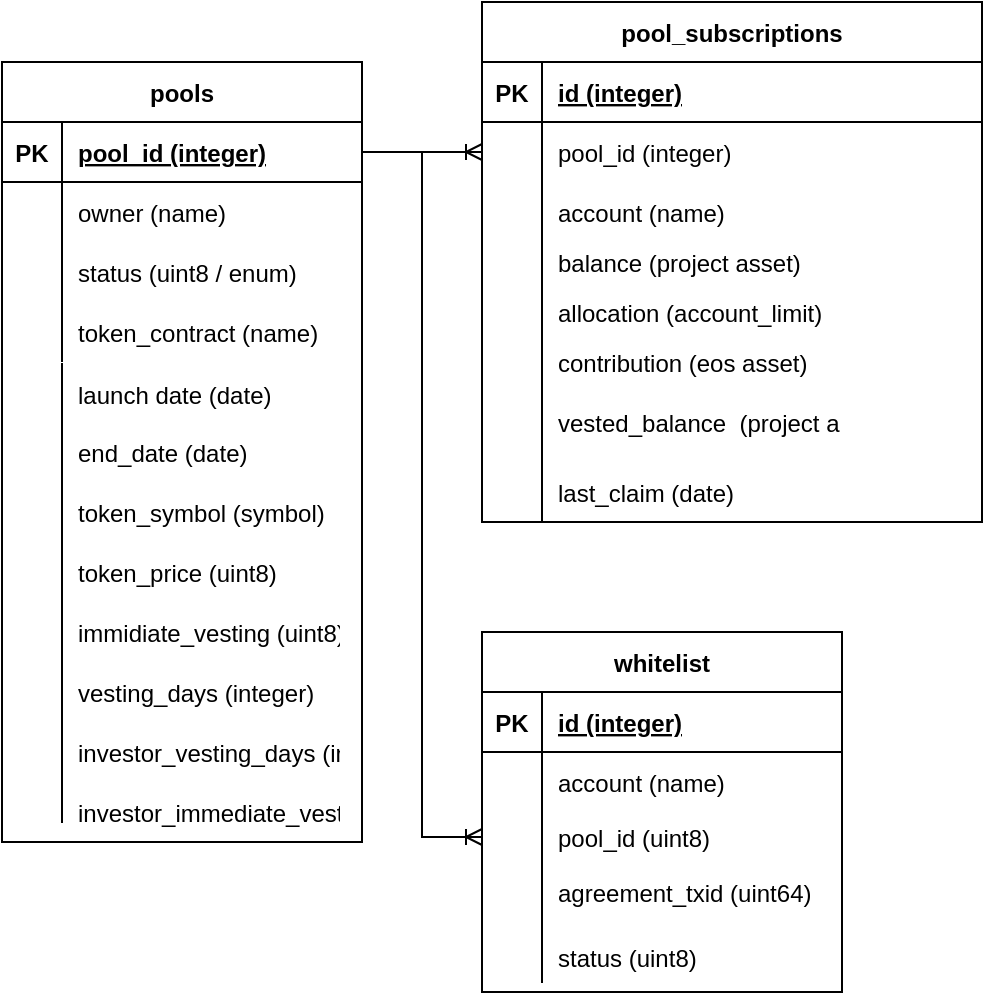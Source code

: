 <mxfile version="16.4.3" type="device" pages="2"><diagram id="nkuQzgOMeDHVqqrYCRIz" name="Data Model"><mxGraphModel dx="1298" dy="794" grid="1" gridSize="10" guides="1" tooltips="1" connect="1" arrows="1" fold="1" page="1" pageScale="1" pageWidth="850" pageHeight="1100" math="0" shadow="0"><root><mxCell id="0"/><mxCell id="1" parent="0"/><mxCell id="X1PDS-DwNVYiIVmbpTiN-1" value="pools" style="shape=table;startSize=30;container=1;collapsible=1;childLayout=tableLayout;fixedRows=1;rowLines=0;fontStyle=1;align=center;resizeLast=1;" parent="1" vertex="1"><mxGeometry x="40" y="80" width="180" height="390" as="geometry"/></mxCell><mxCell id="X1PDS-DwNVYiIVmbpTiN-2" value="" style="shape=partialRectangle;collapsible=0;dropTarget=0;pointerEvents=0;fillColor=none;top=0;left=0;bottom=1;right=0;points=[[0,0.5],[1,0.5]];portConstraint=eastwest;" parent="X1PDS-DwNVYiIVmbpTiN-1" vertex="1"><mxGeometry y="30" width="180" height="30" as="geometry"/></mxCell><mxCell id="X1PDS-DwNVYiIVmbpTiN-3" value="PK" style="shape=partialRectangle;connectable=0;fillColor=none;top=0;left=0;bottom=0;right=0;fontStyle=1;overflow=hidden;" parent="X1PDS-DwNVYiIVmbpTiN-2" vertex="1"><mxGeometry width="30" height="30" as="geometry"><mxRectangle width="30" height="30" as="alternateBounds"/></mxGeometry></mxCell><mxCell id="X1PDS-DwNVYiIVmbpTiN-4" value="pool_id (integer)" style="shape=partialRectangle;connectable=0;fillColor=none;top=0;left=0;bottom=0;right=0;align=left;spacingLeft=6;fontStyle=5;overflow=hidden;" parent="X1PDS-DwNVYiIVmbpTiN-2" vertex="1"><mxGeometry x="30" width="150" height="30" as="geometry"><mxRectangle width="150" height="30" as="alternateBounds"/></mxGeometry></mxCell><mxCell id="X1PDS-DwNVYiIVmbpTiN-5" value="" style="shape=partialRectangle;collapsible=0;dropTarget=0;pointerEvents=0;fillColor=none;top=0;left=0;bottom=0;right=0;points=[[0,0.5],[1,0.5]];portConstraint=eastwest;" parent="X1PDS-DwNVYiIVmbpTiN-1" vertex="1"><mxGeometry y="60" width="180" height="30" as="geometry"/></mxCell><mxCell id="X1PDS-DwNVYiIVmbpTiN-6" value="" style="shape=partialRectangle;connectable=0;fillColor=none;top=0;left=0;bottom=0;right=0;editable=1;overflow=hidden;" parent="X1PDS-DwNVYiIVmbpTiN-5" vertex="1"><mxGeometry width="30" height="30" as="geometry"><mxRectangle width="30" height="30" as="alternateBounds"/></mxGeometry></mxCell><mxCell id="X1PDS-DwNVYiIVmbpTiN-7" value="owner (name)" style="shape=partialRectangle;connectable=0;fillColor=none;top=0;left=0;bottom=0;right=0;align=left;spacingLeft=6;overflow=hidden;" parent="X1PDS-DwNVYiIVmbpTiN-5" vertex="1"><mxGeometry x="30" width="150" height="30" as="geometry"><mxRectangle width="150" height="30" as="alternateBounds"/></mxGeometry></mxCell><mxCell id="X1PDS-DwNVYiIVmbpTiN-11" value="" style="shape=partialRectangle;collapsible=0;dropTarget=0;pointerEvents=0;fillColor=none;top=0;left=0;bottom=0;right=0;points=[[0,0.5],[1,0.5]];portConstraint=eastwest;" parent="X1PDS-DwNVYiIVmbpTiN-1" vertex="1"><mxGeometry y="90" width="180" height="30" as="geometry"/></mxCell><mxCell id="X1PDS-DwNVYiIVmbpTiN-12" value="" style="shape=partialRectangle;connectable=0;fillColor=none;top=0;left=0;bottom=0;right=0;editable=1;overflow=hidden;" parent="X1PDS-DwNVYiIVmbpTiN-11" vertex="1"><mxGeometry width="30" height="30" as="geometry"><mxRectangle width="30" height="30" as="alternateBounds"/></mxGeometry></mxCell><mxCell id="X1PDS-DwNVYiIVmbpTiN-13" value="status (uint8 / enum)" style="shape=partialRectangle;connectable=0;fillColor=none;top=0;left=0;bottom=0;right=0;align=left;spacingLeft=6;overflow=hidden;" parent="X1PDS-DwNVYiIVmbpTiN-11" vertex="1"><mxGeometry x="30" width="150" height="30" as="geometry"><mxRectangle width="150" height="30" as="alternateBounds"/></mxGeometry></mxCell><mxCell id="X1PDS-DwNVYiIVmbpTiN-8" value="" style="shape=partialRectangle;collapsible=0;dropTarget=0;pointerEvents=0;fillColor=none;top=0;left=0;bottom=0;right=0;points=[[0,0.5],[1,0.5]];portConstraint=eastwest;" parent="X1PDS-DwNVYiIVmbpTiN-1" vertex="1"><mxGeometry y="120" width="180" height="30" as="geometry"/></mxCell><mxCell id="X1PDS-DwNVYiIVmbpTiN-9" value="" style="shape=partialRectangle;connectable=0;fillColor=none;top=0;left=0;bottom=0;right=0;editable=1;overflow=hidden;" parent="X1PDS-DwNVYiIVmbpTiN-8" vertex="1"><mxGeometry width="30" height="30" as="geometry"><mxRectangle width="30" height="30" as="alternateBounds"/></mxGeometry></mxCell><mxCell id="X1PDS-DwNVYiIVmbpTiN-10" value="token_contract (name)" style="shape=partialRectangle;connectable=0;fillColor=none;top=0;left=0;bottom=0;right=0;align=left;spacingLeft=6;overflow=hidden;" parent="X1PDS-DwNVYiIVmbpTiN-8" vertex="1"><mxGeometry x="30" width="150" height="30" as="geometry"><mxRectangle width="150" height="30" as="alternateBounds"/></mxGeometry></mxCell><mxCell id="X1PDS-DwNVYiIVmbpTiN-14" value="pool_subscriptions" style="shape=table;startSize=30;container=1;collapsible=1;childLayout=tableLayout;fixedRows=1;rowLines=0;fontStyle=1;align=center;resizeLast=1;" parent="1" vertex="1"><mxGeometry x="280" y="50" width="250" height="260" as="geometry"/></mxCell><mxCell id="X1PDS-DwNVYiIVmbpTiN-15" value="" style="shape=partialRectangle;collapsible=0;dropTarget=0;pointerEvents=0;fillColor=none;top=0;left=0;bottom=1;right=0;points=[[0,0.5],[1,0.5]];portConstraint=eastwest;" parent="X1PDS-DwNVYiIVmbpTiN-14" vertex="1"><mxGeometry y="30" width="250" height="30" as="geometry"/></mxCell><mxCell id="X1PDS-DwNVYiIVmbpTiN-16" value="PK" style="shape=partialRectangle;connectable=0;fillColor=none;top=0;left=0;bottom=0;right=0;fontStyle=1;overflow=hidden;" parent="X1PDS-DwNVYiIVmbpTiN-15" vertex="1"><mxGeometry width="30" height="30" as="geometry"><mxRectangle width="30" height="30" as="alternateBounds"/></mxGeometry></mxCell><mxCell id="X1PDS-DwNVYiIVmbpTiN-17" value="id (integer)" style="shape=partialRectangle;connectable=0;fillColor=none;top=0;left=0;bottom=0;right=0;align=left;spacingLeft=6;fontStyle=5;overflow=hidden;" parent="X1PDS-DwNVYiIVmbpTiN-15" vertex="1"><mxGeometry x="30" width="220" height="30" as="geometry"><mxRectangle width="220" height="30" as="alternateBounds"/></mxGeometry></mxCell><mxCell id="X1PDS-DwNVYiIVmbpTiN-18" value="" style="shape=partialRectangle;collapsible=0;dropTarget=0;pointerEvents=0;fillColor=none;top=0;left=0;bottom=0;right=0;points=[[0,0.5],[1,0.5]];portConstraint=eastwest;" parent="X1PDS-DwNVYiIVmbpTiN-14" vertex="1"><mxGeometry y="60" width="250" height="30" as="geometry"/></mxCell><mxCell id="X1PDS-DwNVYiIVmbpTiN-19" value="" style="shape=partialRectangle;connectable=0;fillColor=none;top=0;left=0;bottom=0;right=0;editable=1;overflow=hidden;" parent="X1PDS-DwNVYiIVmbpTiN-18" vertex="1"><mxGeometry width="30" height="30" as="geometry"><mxRectangle width="30" height="30" as="alternateBounds"/></mxGeometry></mxCell><mxCell id="X1PDS-DwNVYiIVmbpTiN-20" value="pool_id (integer)" style="shape=partialRectangle;connectable=0;fillColor=none;top=0;left=0;bottom=0;right=0;align=left;spacingLeft=6;overflow=hidden;" parent="X1PDS-DwNVYiIVmbpTiN-18" vertex="1"><mxGeometry x="30" width="220" height="30" as="geometry"><mxRectangle width="220" height="30" as="alternateBounds"/></mxGeometry></mxCell><mxCell id="X1PDS-DwNVYiIVmbpTiN-21" value="" style="shape=partialRectangle;collapsible=0;dropTarget=0;pointerEvents=0;fillColor=none;top=0;left=0;bottom=0;right=0;points=[[0,0.5],[1,0.5]];portConstraint=eastwest;" parent="X1PDS-DwNVYiIVmbpTiN-14" vertex="1"><mxGeometry y="90" width="250" height="30" as="geometry"/></mxCell><mxCell id="X1PDS-DwNVYiIVmbpTiN-22" value="" style="shape=partialRectangle;connectable=0;fillColor=none;top=0;left=0;bottom=0;right=0;editable=1;overflow=hidden;" parent="X1PDS-DwNVYiIVmbpTiN-21" vertex="1"><mxGeometry width="30" height="30" as="geometry"><mxRectangle width="30" height="30" as="alternateBounds"/></mxGeometry></mxCell><mxCell id="X1PDS-DwNVYiIVmbpTiN-23" value="account (name)" style="shape=partialRectangle;connectable=0;fillColor=none;top=0;left=0;bottom=0;right=0;align=left;spacingLeft=6;overflow=hidden;" parent="X1PDS-DwNVYiIVmbpTiN-21" vertex="1"><mxGeometry x="30" width="220" height="30" as="geometry"><mxRectangle width="220" height="30" as="alternateBounds"/></mxGeometry></mxCell><mxCell id="X1PDS-DwNVYiIVmbpTiN-24" value="" style="shape=partialRectangle;collapsible=0;dropTarget=0;pointerEvents=0;fillColor=none;top=0;left=0;bottom=0;right=0;points=[[0,0.5],[1,0.5]];portConstraint=eastwest;" parent="X1PDS-DwNVYiIVmbpTiN-14" vertex="1"><mxGeometry y="120" width="250" height="30" as="geometry"/></mxCell><mxCell id="X1PDS-DwNVYiIVmbpTiN-25" value="" style="shape=partialRectangle;connectable=0;fillColor=none;top=0;left=0;bottom=0;right=0;editable=1;overflow=hidden;" parent="X1PDS-DwNVYiIVmbpTiN-24" vertex="1"><mxGeometry width="30" height="30" as="geometry"><mxRectangle width="30" height="30" as="alternateBounds"/></mxGeometry></mxCell><mxCell id="X1PDS-DwNVYiIVmbpTiN-26" value="" style="shape=partialRectangle;connectable=0;fillColor=none;top=0;left=0;bottom=0;right=0;align=left;spacingLeft=6;overflow=hidden;" parent="X1PDS-DwNVYiIVmbpTiN-24" vertex="1"><mxGeometry x="30" width="220" height="30" as="geometry"><mxRectangle width="220" height="30" as="alternateBounds"/></mxGeometry></mxCell><mxCell id="X1PDS-DwNVYiIVmbpTiN-27" value="whitelist" style="shape=table;startSize=30;container=1;collapsible=1;childLayout=tableLayout;fixedRows=1;rowLines=0;fontStyle=1;align=center;resizeLast=1;" parent="1" vertex="1"><mxGeometry x="280" y="365" width="180" height="180" as="geometry"/></mxCell><mxCell id="X1PDS-DwNVYiIVmbpTiN-28" value="" style="shape=partialRectangle;collapsible=0;dropTarget=0;pointerEvents=0;fillColor=none;top=0;left=0;bottom=1;right=0;points=[[0,0.5],[1,0.5]];portConstraint=eastwest;" parent="X1PDS-DwNVYiIVmbpTiN-27" vertex="1"><mxGeometry y="30" width="180" height="30" as="geometry"/></mxCell><mxCell id="X1PDS-DwNVYiIVmbpTiN-29" value="PK" style="shape=partialRectangle;connectable=0;fillColor=none;top=0;left=0;bottom=0;right=0;fontStyle=1;overflow=hidden;" parent="X1PDS-DwNVYiIVmbpTiN-28" vertex="1"><mxGeometry width="30" height="30" as="geometry"><mxRectangle width="30" height="30" as="alternateBounds"/></mxGeometry></mxCell><mxCell id="X1PDS-DwNVYiIVmbpTiN-30" value="id (integer)" style="shape=partialRectangle;connectable=0;fillColor=none;top=0;left=0;bottom=0;right=0;align=left;spacingLeft=6;fontStyle=5;overflow=hidden;" parent="X1PDS-DwNVYiIVmbpTiN-28" vertex="1"><mxGeometry x="30" width="150" height="30" as="geometry"><mxRectangle width="150" height="30" as="alternateBounds"/></mxGeometry></mxCell><mxCell id="X1PDS-DwNVYiIVmbpTiN-34" value="" style="shape=partialRectangle;collapsible=0;dropTarget=0;pointerEvents=0;fillColor=none;top=0;left=0;bottom=0;right=0;points=[[0,0.5],[1,0.5]];portConstraint=eastwest;" parent="X1PDS-DwNVYiIVmbpTiN-27" vertex="1"><mxGeometry y="60" width="180" height="30" as="geometry"/></mxCell><mxCell id="X1PDS-DwNVYiIVmbpTiN-35" value="" style="shape=partialRectangle;connectable=0;fillColor=none;top=0;left=0;bottom=0;right=0;editable=1;overflow=hidden;" parent="X1PDS-DwNVYiIVmbpTiN-34" vertex="1"><mxGeometry width="30" height="30" as="geometry"><mxRectangle width="30" height="30" as="alternateBounds"/></mxGeometry></mxCell><mxCell id="X1PDS-DwNVYiIVmbpTiN-36" value="account (name)" style="shape=partialRectangle;connectable=0;fillColor=none;top=0;left=0;bottom=0;right=0;align=left;spacingLeft=6;overflow=hidden;" parent="X1PDS-DwNVYiIVmbpTiN-34" vertex="1"><mxGeometry x="30" width="150" height="30" as="geometry"><mxRectangle width="150" height="30" as="alternateBounds"/></mxGeometry></mxCell><mxCell id="X1PDS-DwNVYiIVmbpTiN-37" value="" style="shape=partialRectangle;collapsible=0;dropTarget=0;pointerEvents=0;fillColor=none;top=0;left=0;bottom=0;right=0;points=[[0,0.5],[1,0.5]];portConstraint=eastwest;" parent="X1PDS-DwNVYiIVmbpTiN-27" vertex="1"><mxGeometry y="90" width="180" height="25" as="geometry"/></mxCell><mxCell id="X1PDS-DwNVYiIVmbpTiN-38" value="" style="shape=partialRectangle;connectable=0;fillColor=none;top=0;left=0;bottom=0;right=0;editable=1;overflow=hidden;" parent="X1PDS-DwNVYiIVmbpTiN-37" vertex="1"><mxGeometry width="30" height="25" as="geometry"><mxRectangle width="30" height="25" as="alternateBounds"/></mxGeometry></mxCell><mxCell id="X1PDS-DwNVYiIVmbpTiN-39" value="pool_id (uint8)" style="shape=partialRectangle;connectable=0;fillColor=none;top=0;left=0;bottom=0;right=0;align=left;spacingLeft=6;overflow=hidden;" parent="X1PDS-DwNVYiIVmbpTiN-37" vertex="1"><mxGeometry x="30" width="150" height="25" as="geometry"><mxRectangle width="150" height="25" as="alternateBounds"/></mxGeometry></mxCell><mxCell id="X1PDS-DwNVYiIVmbpTiN-53" value="" style="shape=partialRectangle;collapsible=0;dropTarget=0;pointerEvents=0;fillColor=none;top=0;left=0;bottom=0;right=0;points=[[0,0.5],[1,0.5]];portConstraint=eastwest;" parent="1" vertex="1"><mxGeometry x="280" y="160" width="180" height="40" as="geometry"/></mxCell><mxCell id="X1PDS-DwNVYiIVmbpTiN-54" value="" style="shape=partialRectangle;connectable=0;fillColor=none;top=0;left=0;bottom=0;right=0;editable=1;overflow=hidden;" parent="X1PDS-DwNVYiIVmbpTiN-53" vertex="1"><mxGeometry width="30" height="40" as="geometry"><mxRectangle width="30" height="30" as="alternateBounds"/></mxGeometry></mxCell><mxCell id="X1PDS-DwNVYiIVmbpTiN-55" value="balance (project asset)" style="shape=partialRectangle;connectable=0;fillColor=none;top=0;left=0;bottom=0;right=0;align=left;spacingLeft=6;overflow=hidden;" parent="X1PDS-DwNVYiIVmbpTiN-53" vertex="1"><mxGeometry x="30" width="150" height="40" as="geometry"><mxRectangle width="150" height="30" as="alternateBounds"/></mxGeometry></mxCell><mxCell id="X1PDS-DwNVYiIVmbpTiN-56" value="end_date (date)" style="shape=partialRectangle;connectable=0;fillColor=none;top=0;left=0;bottom=0;right=0;align=left;spacingLeft=6;overflow=hidden;" parent="1" vertex="1"><mxGeometry x="70" y="260" width="140" height="30" as="geometry"><mxRectangle width="150" height="30" as="alternateBounds"/></mxGeometry></mxCell><mxCell id="X1PDS-DwNVYiIVmbpTiN-74" value="vesting_days (integer)" style="shape=partialRectangle;connectable=0;fillColor=none;top=0;left=0;bottom=0;right=0;align=left;spacingLeft=6;overflow=hidden;" parent="1" vertex="1"><mxGeometry x="70" y="380" width="140" height="30" as="geometry"><mxRectangle width="150" height="30" as="alternateBounds"/></mxGeometry></mxCell><mxCell id="X1PDS-DwNVYiIVmbpTiN-75" value="" style="shape=partialRectangle;connectable=0;fillColor=none;top=0;left=0;bottom=0;right=0;align=left;spacingLeft=6;overflow=hidden;" parent="1" vertex="1"><mxGeometry x="320" y="385" width="150" height="20" as="geometry"><mxRectangle width="150" height="30" as="alternateBounds"/></mxGeometry></mxCell><mxCell id="C9vDdDBXDFPWbY7NzND5-1" value="launch date (date)" style="shape=partialRectangle;connectable=0;fillColor=none;top=0;left=0;bottom=0;right=0;align=left;spacingLeft=6;overflow=hidden;" parent="1" vertex="1"><mxGeometry x="70" y="231" width="140" height="30" as="geometry"><mxRectangle width="150" height="30" as="alternateBounds"/></mxGeometry></mxCell><mxCell id="C9vDdDBXDFPWbY7NzND5-3" value="immidiate_vesting (uint8)" style="shape=partialRectangle;connectable=0;fillColor=none;top=0;left=0;bottom=0;right=0;align=left;spacingLeft=6;overflow=hidden;" parent="1" vertex="1"><mxGeometry x="70" y="350" width="140" height="30" as="geometry"><mxRectangle width="150" height="30" as="alternateBounds"/></mxGeometry></mxCell><mxCell id="g_vd6MUNKPUJskiTMp9r-1" value="token_symbol (symbol)" style="shape=partialRectangle;connectable=0;fillColor=none;top=0;left=0;bottom=0;right=0;align=left;spacingLeft=6;overflow=hidden;" parent="1" vertex="1"><mxGeometry x="70" y="290" width="150" height="30" as="geometry"><mxRectangle width="150" height="30" as="alternateBounds"/></mxGeometry></mxCell><mxCell id="g_vd6MUNKPUJskiTMp9r-13" value="" style="shape=partialRectangle;connectable=0;top=0;left=0;bottom=0;right=1;editable=1;overflow=hidden;fillColor=none;fontColor=#333333;strokeColor=#000000;" parent="1" vertex="1"><mxGeometry x="40" y="231" width="30" height="29" as="geometry"><mxRectangle width="30" height="30" as="alternateBounds"/></mxGeometry></mxCell><mxCell id="g_vd6MUNKPUJskiTMp9r-40" value="" style="shape=partialRectangle;connectable=0;top=0;left=0;bottom=0;right=1;editable=1;overflow=hidden;fillColor=none;fontColor=#333333;strokeColor=#000000;" parent="1" vertex="1"><mxGeometry x="40" y="260" width="30" height="30" as="geometry"><mxRectangle width="30" height="30" as="alternateBounds"/></mxGeometry></mxCell><mxCell id="g_vd6MUNKPUJskiTMp9r-41" value="" style="shape=partialRectangle;connectable=0;top=0;left=0;bottom=0;right=1;editable=1;overflow=hidden;fillColor=none;fontColor=#333333;strokeColor=#000000;" parent="1" vertex="1"><mxGeometry x="40" y="290" width="30" height="30" as="geometry"><mxRectangle width="30" height="30" as="alternateBounds"/></mxGeometry></mxCell><mxCell id="g_vd6MUNKPUJskiTMp9r-42" value="" style="shape=partialRectangle;connectable=0;top=0;left=0;bottom=0;right=1;editable=1;overflow=hidden;fillColor=none;fontColor=#333333;strokeColor=#000000;" parent="1" vertex="1"><mxGeometry x="40" y="320" width="30" height="30" as="geometry"><mxRectangle width="30" height="30" as="alternateBounds"/></mxGeometry></mxCell><mxCell id="g_vd6MUNKPUJskiTMp9r-43" value="" style="shape=partialRectangle;connectable=0;top=0;left=0;bottom=0;right=1;editable=1;overflow=hidden;fillColor=none;fontColor=#333333;strokeColor=#000000;" parent="1" vertex="1"><mxGeometry x="40" y="350" width="30" height="30" as="geometry"><mxRectangle width="30" height="30" as="alternateBounds"/></mxGeometry></mxCell><mxCell id="g_vd6MUNKPUJskiTMp9r-44" value="" style="shape=partialRectangle;connectable=0;top=0;left=0;bottom=0;right=1;editable=1;overflow=hidden;fillColor=none;fontColor=#333333;strokeColor=#000000;" parent="1" vertex="1"><mxGeometry x="40" y="380" width="30" height="30" as="geometry"><mxRectangle width="30" height="30" as="alternateBounds"/></mxGeometry></mxCell><mxCell id="g_vd6MUNKPUJskiTMp9r-48" value="" style="shape=partialRectangle;connectable=0;fillColor=none;top=0;left=0;bottom=0;right=1;editable=1;overflow=hidden;" parent="1" vertex="1"><mxGeometry x="280" y="480" width="30" height="30" as="geometry"><mxRectangle width="30" height="30" as="alternateBounds"/></mxGeometry></mxCell><mxCell id="g_vd6MUNKPUJskiTMp9r-50" value="agreement_txid (uint64)" style="shape=partialRectangle;connectable=0;fillColor=none;top=0;left=0;bottom=0;right=0;align=left;spacingLeft=6;overflow=hidden;" parent="1" vertex="1"><mxGeometry x="310" y="480" width="150" height="30" as="geometry"><mxRectangle width="150" height="25" as="alternateBounds"/></mxGeometry></mxCell><mxCell id="g_vd6MUNKPUJskiTMp9r-51" value="" style="edgeStyle=entityRelationEdgeStyle;fontSize=12;html=1;endArrow=ERoneToMany;rounded=0;exitX=1;exitY=0.5;exitDx=0;exitDy=0;entryX=0;entryY=0.5;entryDx=0;entryDy=0;" parent="1" source="X1PDS-DwNVYiIVmbpTiN-2" target="X1PDS-DwNVYiIVmbpTiN-37" edge="1"><mxGeometry width="100" height="100" relative="1" as="geometry"><mxPoint x="370" y="380" as="sourcePoint"/><mxPoint x="470" y="280" as="targetPoint"/></mxGeometry></mxCell><mxCell id="g_vd6MUNKPUJskiTMp9r-52" value="" style="edgeStyle=entityRelationEdgeStyle;fontSize=12;html=1;endArrow=ERoneToMany;rounded=0;exitX=1;exitY=0.5;exitDx=0;exitDy=0;entryX=0;entryY=0.5;entryDx=0;entryDy=0;" parent="1" source="X1PDS-DwNVYiIVmbpTiN-2" target="X1PDS-DwNVYiIVmbpTiN-18" edge="1"><mxGeometry width="100" height="100" relative="1" as="geometry"><mxPoint x="370" y="380" as="sourcePoint"/><mxPoint x="470" y="280" as="targetPoint"/></mxGeometry></mxCell><mxCell id="4st4CcGhKL1ystfvONAr-1" value="allocation (account_limit)" style="shape=partialRectangle;connectable=0;fillColor=none;top=0;left=0;bottom=0;right=0;align=left;spacingLeft=6;overflow=hidden;" parent="1" vertex="1"><mxGeometry x="310" y="190" width="150" height="30" as="geometry"><mxRectangle width="150" height="30" as="alternateBounds"/></mxGeometry></mxCell><mxCell id="4st4CcGhKL1ystfvONAr-3" value="" style="shape=partialRectangle;connectable=0;fillColor=none;top=0;left=0;bottom=0;right=1;editable=1;overflow=hidden;" parent="1" vertex="1"><mxGeometry x="280" y="200" width="30" height="30" as="geometry"><mxRectangle width="30" height="30" as="alternateBounds"/></mxGeometry></mxCell><mxCell id="4st4CcGhKL1ystfvONAr-4" value="" style="shape=partialRectangle;connectable=0;fillColor=none;top=0;left=0;bottom=0;right=0;editable=1;overflow=hidden;" parent="1" vertex="1"><mxGeometry x="330" y="160" width="30" height="30" as="geometry"><mxRectangle width="30" height="30" as="alternateBounds"/></mxGeometry></mxCell><mxCell id="4st4CcGhKL1ystfvONAr-5" value="" style="shape=partialRectangle;connectable=0;fillColor=none;top=0;left=0;bottom=0;right=0;editable=1;overflow=hidden;" parent="1" vertex="1"><mxGeometry x="340" y="170" width="30" height="30" as="geometry"><mxRectangle width="30" height="30" as="alternateBounds"/></mxGeometry></mxCell><mxCell id="4st4CcGhKL1ystfvONAr-10" value="last_claim (date)" style="shape=partialRectangle;connectable=0;fillColor=none;top=0;left=0;bottom=0;right=0;align=left;spacingLeft=6;overflow=hidden;" parent="1" vertex="1"><mxGeometry x="310" y="280" width="150" height="30" as="geometry"><mxRectangle width="150" height="30" as="alternateBounds"/></mxGeometry></mxCell><mxCell id="4st4CcGhKL1ystfvONAr-14" value="" style="shape=partialRectangle;collapsible=0;dropTarget=0;pointerEvents=0;fillColor=none;top=0;left=0;bottom=0;right=0;points=[[0,0.5],[1,0.5]];portConstraint=eastwest;" parent="1" vertex="1"><mxGeometry x="280" y="220" width="180" height="40" as="geometry"/></mxCell><mxCell id="4st4CcGhKL1ystfvONAr-15" value="" style="shape=partialRectangle;connectable=0;fillColor=none;top=0;left=0;bottom=0;right=0;editable=1;overflow=hidden;" parent="4st4CcGhKL1ystfvONAr-14" vertex="1"><mxGeometry width="30" height="40" as="geometry"><mxRectangle width="30" height="30" as="alternateBounds"/></mxGeometry></mxCell><mxCell id="4st4CcGhKL1ystfvONAr-16" value="contribution (eos asset)" style="shape=partialRectangle;connectable=0;fillColor=none;top=0;left=0;bottom=0;right=0;align=left;spacingLeft=6;overflow=hidden;" parent="4st4CcGhKL1ystfvONAr-14" vertex="1"><mxGeometry x="30" y="-10" width="150" height="40" as="geometry"><mxRectangle width="150" height="30" as="alternateBounds"/></mxGeometry></mxCell><mxCell id="4st4CcGhKL1ystfvONAr-17" value="" style="shape=partialRectangle;collapsible=0;dropTarget=0;pointerEvents=0;fillColor=none;top=0;left=0;bottom=0;right=0;points=[[0,0.5],[1,0.5]];portConstraint=eastwest;" parent="1" vertex="1"><mxGeometry x="280" y="240" width="180" height="40" as="geometry"/></mxCell><mxCell id="4st4CcGhKL1ystfvONAr-18" value="" style="shape=partialRectangle;connectable=0;fillColor=none;top=0;left=0;bottom=0;right=0;editable=1;overflow=hidden;" parent="4st4CcGhKL1ystfvONAr-17" vertex="1"><mxGeometry width="30" height="40" as="geometry"><mxRectangle width="30" height="30" as="alternateBounds"/></mxGeometry></mxCell><mxCell id="4st4CcGhKL1ystfvONAr-19" value="vested_balance  (project asset)" style="shape=partialRectangle;connectable=0;fillColor=none;top=0;left=0;bottom=0;right=0;align=left;spacingLeft=6;overflow=hidden;" parent="4st4CcGhKL1ystfvONAr-17" vertex="1"><mxGeometry x="30" width="150" height="40" as="geometry"><mxRectangle width="150" height="30" as="alternateBounds"/></mxGeometry></mxCell><mxCell id="4st4CcGhKL1ystfvONAr-20" value="status (uint8)" style="shape=partialRectangle;connectable=0;fillColor=none;top=0;left=0;bottom=0;right=0;align=left;spacingLeft=6;overflow=hidden;" parent="1" vertex="1"><mxGeometry x="310" y="515" width="150" height="25" as="geometry"><mxRectangle width="150" height="25" as="alternateBounds"/></mxGeometry></mxCell><mxCell id="g_1DpSG1Q4Fy3sJXohIk-1" value="investor_vesting_days (integer)" style="shape=partialRectangle;connectable=0;fillColor=none;top=0;left=0;bottom=0;right=0;align=left;spacingLeft=6;overflow=hidden;" vertex="1" parent="1"><mxGeometry x="70" y="410" width="140" height="30" as="geometry"><mxRectangle width="150" height="30" as="alternateBounds"/></mxGeometry></mxCell><mxCell id="g_1DpSG1Q4Fy3sJXohIk-2" value="investor_immediate_vesting (uint8)" style="shape=partialRectangle;connectable=0;fillColor=none;top=0;left=0;bottom=0;right=0;align=left;spacingLeft=6;overflow=hidden;" vertex="1" parent="1"><mxGeometry x="70" y="440" width="140" height="30" as="geometry"><mxRectangle width="150" height="30" as="alternateBounds"/></mxGeometry></mxCell><mxCell id="g_1DpSG1Q4Fy3sJXohIk-4" value="token_price (uint8)" style="shape=partialRectangle;connectable=0;fillColor=none;top=0;left=0;bottom=0;right=0;align=left;spacingLeft=6;overflow=hidden;" vertex="1" parent="1"><mxGeometry x="70" y="320" width="140" height="30" as="geometry"><mxRectangle width="150" height="30" as="alternateBounds"/></mxGeometry></mxCell><mxCell id="g_1DpSG1Q4Fy3sJXohIk-5" value="" style="shape=partialRectangle;connectable=0;top=0;left=0;bottom=0;right=1;editable=1;overflow=hidden;fillColor=none;fontColor=#333333;strokeColor=#000000;" vertex="1" parent="1"><mxGeometry x="40" y="400" width="30" height="30" as="geometry"><mxRectangle width="30" height="30" as="alternateBounds"/></mxGeometry></mxCell><mxCell id="g_1DpSG1Q4Fy3sJXohIk-6" value="" style="shape=partialRectangle;connectable=0;top=0;left=0;bottom=0;right=1;editable=1;overflow=hidden;fillColor=none;fontColor=#333333;strokeColor=#000000;" vertex="1" parent="1"><mxGeometry x="40" y="430" width="30" height="30" as="geometry"><mxRectangle width="30" height="30" as="alternateBounds"/></mxGeometry></mxCell><mxCell id="g_1DpSG1Q4Fy3sJXohIk-9" value="" style="shape=partialRectangle;connectable=0;fillColor=none;top=0;left=0;bottom=0;right=1;editable=1;overflow=hidden;" vertex="1" parent="1"><mxGeometry x="280" y="510" width="30" height="30" as="geometry"><mxRectangle width="30" height="30" as="alternateBounds"/></mxGeometry></mxCell><mxCell id="g_1DpSG1Q4Fy3sJXohIk-11" value="" style="shape=partialRectangle;connectable=0;fillColor=none;top=0;left=0;bottom=0;right=0;editable=1;overflow=hidden;" vertex="1" parent="1"><mxGeometry x="280" y="200" width="30" height="30" as="geometry"><mxRectangle width="30" height="30" as="alternateBounds"/></mxGeometry></mxCell><mxCell id="g_1DpSG1Q4Fy3sJXohIk-12" value="" style="shape=partialRectangle;connectable=0;fillColor=none;top=0;left=0;bottom=0;right=1;editable=1;overflow=hidden;" vertex="1" parent="1"><mxGeometry x="280" y="231" width="30" height="30" as="geometry"><mxRectangle width="30" height="30" as="alternateBounds"/></mxGeometry></mxCell><mxCell id="g_1DpSG1Q4Fy3sJXohIk-13" value="" style="shape=partialRectangle;connectable=0;fillColor=none;top=0;left=0;bottom=0;right=1;editable=1;overflow=hidden;" vertex="1" parent="1"><mxGeometry x="280" y="261" width="30" height="30" as="geometry"><mxRectangle width="30" height="30" as="alternateBounds"/></mxGeometry></mxCell><mxCell id="g_1DpSG1Q4Fy3sJXohIk-14" value="" style="shape=partialRectangle;connectable=0;fillColor=none;top=0;left=0;bottom=0;right=1;editable=1;overflow=hidden;" vertex="1" parent="1"><mxGeometry x="280" y="280" width="30" height="30" as="geometry"><mxRectangle width="30" height="30" as="alternateBounds"/></mxGeometry></mxCell></root></mxGraphModel></diagram><diagram id="8FNn5_gVJTxiJtT2mHk9" name="User Flow"><mxGraphModel dx="1298" dy="794" grid="1" gridSize="10" guides="1" tooltips="1" connect="1" arrows="1" fold="1" page="1" pageScale="1" pageWidth="850" pageHeight="1100" math="0" shadow="0"><root><mxCell id="QgWP9CG4fd6_i74Mzgzz-0"/><mxCell id="QgWP9CG4fd6_i74Mzgzz-1" parent="QgWP9CG4fd6_i74Mzgzz-0"/><mxCell id="H32B94Kv1bN9BP7u_OpG-0" value="create a pool&lt;br&gt;in DB" style="whiteSpace=wrap;html=1;aspect=fixed;" vertex="1" parent="QgWP9CG4fd6_i74Mzgzz-1"><mxGeometry x="150" y="130" width="80" height="80" as="geometry"/></mxCell><mxCell id="H32B94Kv1bN9BP7u_OpG-1" value="Actor" style="shape=umlActor;verticalLabelPosition=bottom;verticalAlign=top;html=1;outlineConnect=0;" vertex="1" parent="QgWP9CG4fd6_i74Mzgzz-1"><mxGeometry x="70" y="140" width="30" height="60" as="geometry"/></mxCell><mxCell id="H32B94Kv1bN9BP7u_OpG-2" value="approve pool?" style="rhombus;whiteSpace=wrap;html=1;" vertex="1" parent="QgWP9CG4fd6_i74Mzgzz-1"><mxGeometry x="280" y="130" width="80" height="80" as="geometry"/></mxCell><mxCell id="H32B94Kv1bN9BP7u_OpG-3" value="" style="endArrow=classic;html=1;rounded=0;" edge="1" parent="QgWP9CG4fd6_i74Mzgzz-1"><mxGeometry width="50" height="50" relative="1" as="geometry"><mxPoint x="350" y="140" as="sourcePoint"/><mxPoint x="400" y="90" as="targetPoint"/></mxGeometry></mxCell><mxCell id="H32B94Kv1bN9BP7u_OpG-4" value="smart contract deploy" style="shape=cylinder3;whiteSpace=wrap;html=1;boundedLbl=1;backgroundOutline=1;size=15;" vertex="1" parent="QgWP9CG4fd6_i74Mzgzz-1"><mxGeometry x="410" y="40" width="60" height="80" as="geometry"/></mxCell><mxCell id="H32B94Kv1bN9BP7u_OpG-5" value="" style="endArrow=classic;html=1;rounded=0;" edge="1" parent="QgWP9CG4fd6_i74Mzgzz-1"><mxGeometry width="50" height="50" relative="1" as="geometry"><mxPoint x="480" y="80" as="sourcePoint"/><mxPoint x="530" y="140" as="targetPoint"/></mxGeometry></mxCell><mxCell id="H32B94Kv1bN9BP7u_OpG-6" value="token create" style="edgeLabel;html=1;align=center;verticalAlign=middle;resizable=0;points=[];" vertex="1" connectable="0" parent="H32B94Kv1bN9BP7u_OpG-5"><mxGeometry x="-0.062" y="3" relative="1" as="geometry"><mxPoint y="-1" as="offset"/></mxGeometry></mxCell><mxCell id="H32B94Kv1bN9BP7u_OpG-7" value="enable pool" style="rhombus;whiteSpace=wrap;html=1;" vertex="1" parent="QgWP9CG4fd6_i74Mzgzz-1"><mxGeometry x="530" y="130" width="80" height="80" as="geometry"/></mxCell><mxCell id="H32B94Kv1bN9BP7u_OpG-8" value="Actor" style="shape=umlActor;verticalLabelPosition=bottom;verticalAlign=top;html=1;outlineConnect=0;" vertex="1" parent="QgWP9CG4fd6_i74Mzgzz-1"><mxGeometry x="70" y="310" width="30" height="60" as="geometry"/></mxCell><mxCell id="H32B94Kv1bN9BP7u_OpG-9" value="claim proceeds" style="whiteSpace=wrap;html=1;aspect=fixed;" vertex="1" parent="QgWP9CG4fd6_i74Mzgzz-1"><mxGeometry x="150" y="300" width="80" height="80" as="geometry"/></mxCell><mxCell id="H32B94Kv1bN9BP7u_OpG-10" value="vesting&lt;br&gt;check" style="rhombus;whiteSpace=wrap;html=1;" vertex="1" parent="QgWP9CG4fd6_i74Mzgzz-1"><mxGeometry x="280" y="300" width="80" height="80" as="geometry"/></mxCell><mxCell id="H32B94Kv1bN9BP7u_OpG-11" value="" style="rhombus;whiteSpace=wrap;html=1;" vertex="1" parent="QgWP9CG4fd6_i74Mzgzz-1"><mxGeometry x="425" y="300" width="80" height="80" as="geometry"/></mxCell></root></mxGraphModel></diagram></mxfile>